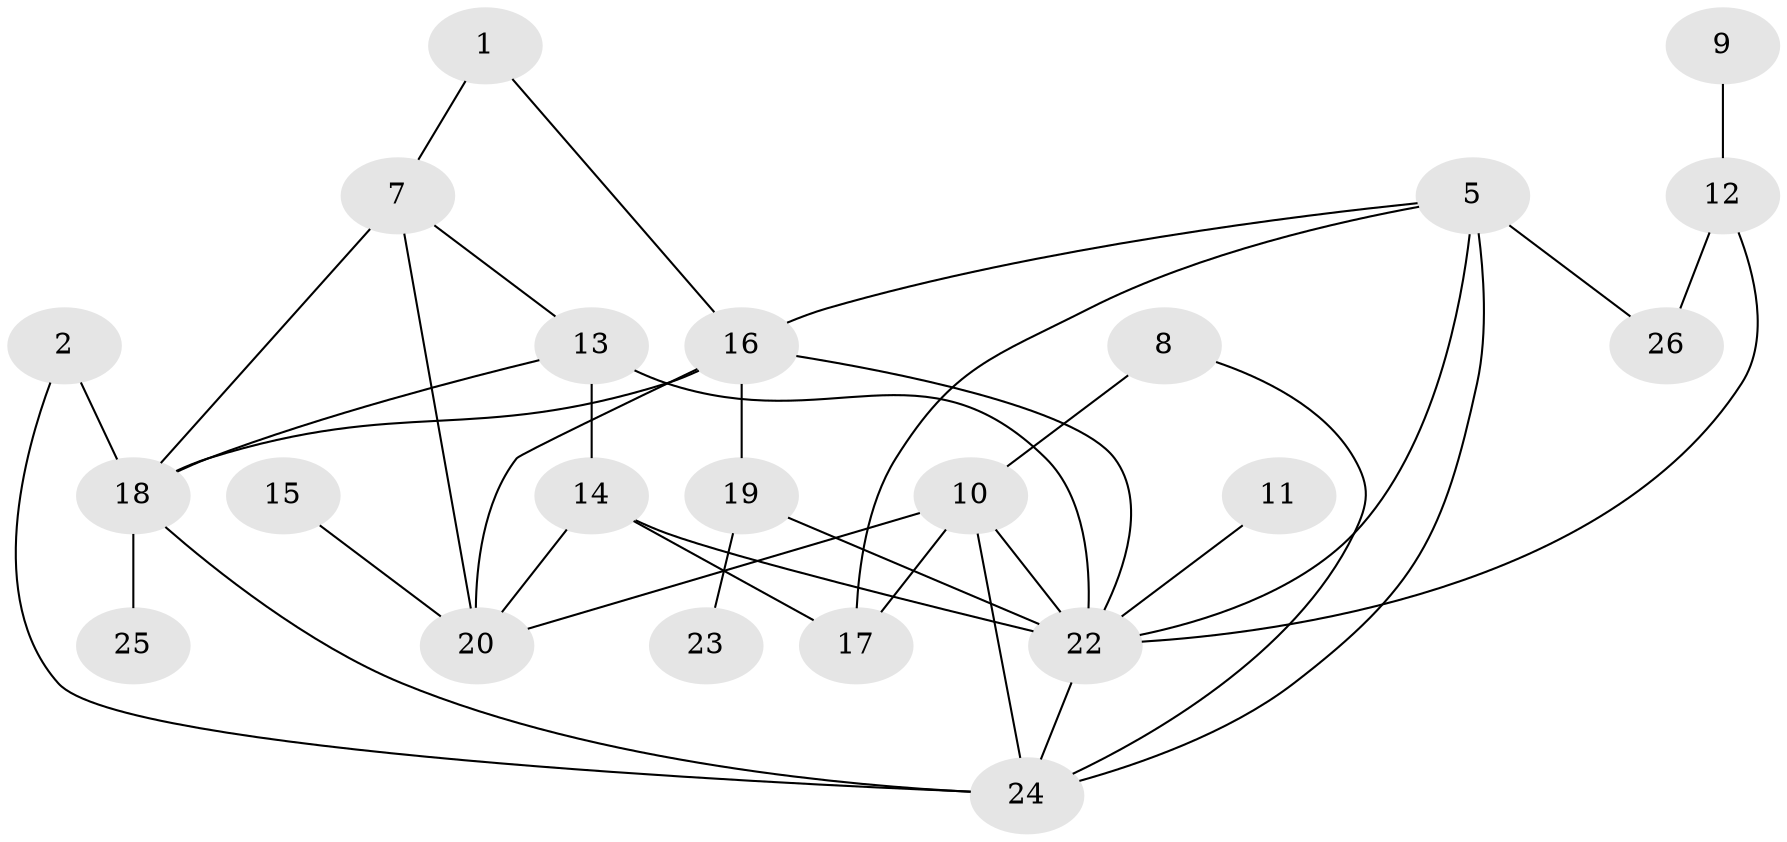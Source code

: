 // original degree distribution, {4: 0.21153846153846154, 2: 0.36538461538461536, 3: 0.07692307692307693, 5: 0.09615384615384616, 0: 0.07692307692307693, 1: 0.1346153846153846, 6: 0.038461538461538464}
// Generated by graph-tools (version 1.1) at 2025/49/03/09/25 03:49:06]
// undirected, 22 vertices, 38 edges
graph export_dot {
graph [start="1"]
  node [color=gray90,style=filled];
  1;
  2;
  5;
  7;
  8;
  9;
  10;
  11;
  12;
  13;
  14;
  15;
  16;
  17;
  18;
  19;
  20;
  22;
  23;
  24;
  25;
  26;
  1 -- 7 [weight=1.0];
  1 -- 16 [weight=1.0];
  2 -- 18 [weight=1.0];
  2 -- 24 [weight=1.0];
  5 -- 16 [weight=1.0];
  5 -- 17 [weight=1.0];
  5 -- 22 [weight=1.0];
  5 -- 24 [weight=1.0];
  5 -- 26 [weight=1.0];
  7 -- 13 [weight=1.0];
  7 -- 18 [weight=2.0];
  7 -- 20 [weight=1.0];
  8 -- 10 [weight=1.0];
  8 -- 24 [weight=1.0];
  9 -- 12 [weight=1.0];
  10 -- 17 [weight=1.0];
  10 -- 20 [weight=1.0];
  10 -- 22 [weight=1.0];
  10 -- 24 [weight=1.0];
  11 -- 22 [weight=1.0];
  12 -- 22 [weight=1.0];
  12 -- 26 [weight=1.0];
  13 -- 14 [weight=1.0];
  13 -- 18 [weight=1.0];
  13 -- 22 [weight=2.0];
  14 -- 17 [weight=2.0];
  14 -- 20 [weight=1.0];
  14 -- 22 [weight=1.0];
  15 -- 20 [weight=1.0];
  16 -- 18 [weight=1.0];
  16 -- 19 [weight=1.0];
  16 -- 20 [weight=1.0];
  16 -- 22 [weight=1.0];
  18 -- 24 [weight=1.0];
  18 -- 25 [weight=1.0];
  19 -- 22 [weight=1.0];
  19 -- 23 [weight=1.0];
  22 -- 24 [weight=1.0];
}
